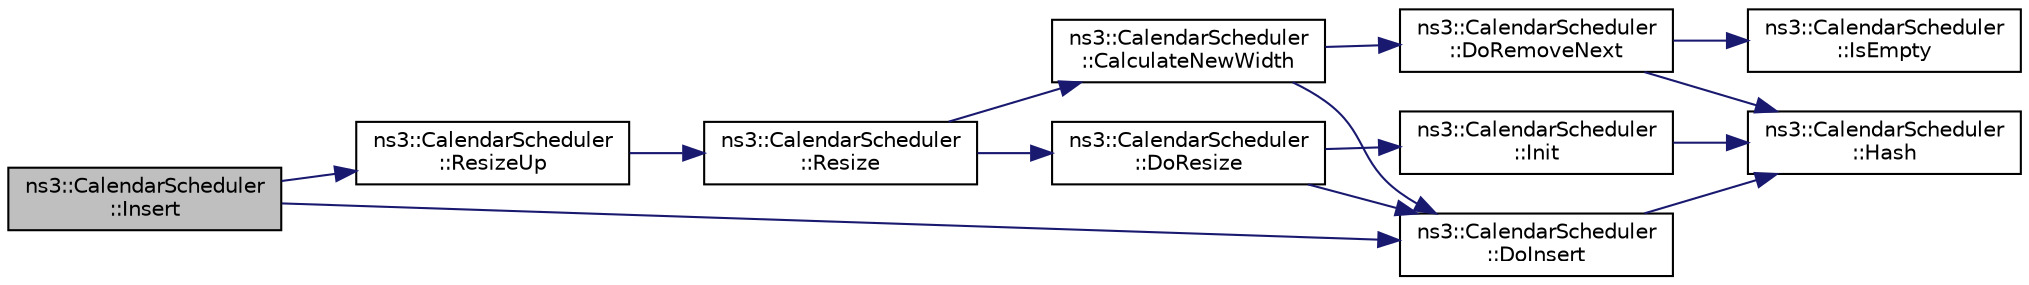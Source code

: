 digraph "ns3::CalendarScheduler::Insert"
{
  edge [fontname="Helvetica",fontsize="10",labelfontname="Helvetica",labelfontsize="10"];
  node [fontname="Helvetica",fontsize="10",shape=record];
  rankdir="LR";
  Node1 [label="ns3::CalendarScheduler\l::Insert",height=0.2,width=0.4,color="black", fillcolor="grey75", style="filled", fontcolor="black"];
  Node1 -> Node2 [color="midnightblue",fontsize="10",style="solid"];
  Node2 [label="ns3::CalendarScheduler\l::DoInsert",height=0.2,width=0.4,color="black", fillcolor="white", style="filled",URL="$db/dfc/classns3_1_1CalendarScheduler.html#a89cf4c06b7763187a0155320013cf1d1"];
  Node2 -> Node3 [color="midnightblue",fontsize="10",style="solid"];
  Node3 [label="ns3::CalendarScheduler\l::Hash",height=0.2,width=0.4,color="black", fillcolor="white", style="filled",URL="$db/dfc/classns3_1_1CalendarScheduler.html#ad60541150596324cac253040af4f8880"];
  Node1 -> Node4 [color="midnightblue",fontsize="10",style="solid"];
  Node4 [label="ns3::CalendarScheduler\l::ResizeUp",height=0.2,width=0.4,color="black", fillcolor="white", style="filled",URL="$db/dfc/classns3_1_1CalendarScheduler.html#a6ad5ca9624349ac1a4a3ce565333385f"];
  Node4 -> Node5 [color="midnightblue",fontsize="10",style="solid"];
  Node5 [label="ns3::CalendarScheduler\l::Resize",height=0.2,width=0.4,color="black", fillcolor="white", style="filled",URL="$db/dfc/classns3_1_1CalendarScheduler.html#ab626f95ab5482e5e6e2a9d5f74363d6c"];
  Node5 -> Node6 [color="midnightblue",fontsize="10",style="solid"];
  Node6 [label="ns3::CalendarScheduler\l::CalculateNewWidth",height=0.2,width=0.4,color="black", fillcolor="white", style="filled",URL="$db/dfc/classns3_1_1CalendarScheduler.html#aa4c7262fde9711cde5b52dfe15dfacbe"];
  Node6 -> Node7 [color="midnightblue",fontsize="10",style="solid"];
  Node7 [label="ns3::CalendarScheduler\l::DoRemoveNext",height=0.2,width=0.4,color="black", fillcolor="white", style="filled",URL="$db/dfc/classns3_1_1CalendarScheduler.html#a42c114e7a4bb68943b63fa9dfc841610"];
  Node7 -> Node8 [color="midnightblue",fontsize="10",style="solid"];
  Node8 [label="ns3::CalendarScheduler\l::IsEmpty",height=0.2,width=0.4,color="black", fillcolor="white", style="filled",URL="$db/dfc/classns3_1_1CalendarScheduler.html#a3b77785ce158cd5c3979acf5ed0ae7a0"];
  Node7 -> Node3 [color="midnightblue",fontsize="10",style="solid"];
  Node6 -> Node2 [color="midnightblue",fontsize="10",style="solid"];
  Node5 -> Node9 [color="midnightblue",fontsize="10",style="solid"];
  Node9 [label="ns3::CalendarScheduler\l::DoResize",height=0.2,width=0.4,color="black", fillcolor="white", style="filled",URL="$db/dfc/classns3_1_1CalendarScheduler.html#a0261b81664d13feb411d008a1e1bcf9b"];
  Node9 -> Node10 [color="midnightblue",fontsize="10",style="solid"];
  Node10 [label="ns3::CalendarScheduler\l::Init",height=0.2,width=0.4,color="black", fillcolor="white", style="filled",URL="$db/dfc/classns3_1_1CalendarScheduler.html#a3bf6cdaed8ea65882707fe6eba13eedf"];
  Node10 -> Node3 [color="midnightblue",fontsize="10",style="solid"];
  Node9 -> Node2 [color="midnightblue",fontsize="10",style="solid"];
}

